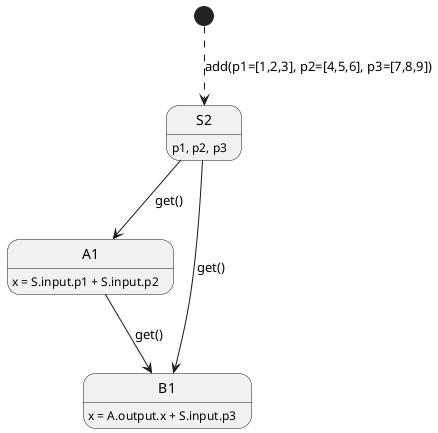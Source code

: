 @startuml
[*] -[dashed]-> S2 : add(p1=[1,2,3], p2=[4,5,6], p3=[7,8,9])

S2 --> A1 : get()
S2 --> B1 : get()

A1 --> B1 : get()

S2 : p1, p2, p3
A1 : x = S.input.p1 + S.input.p2
B1 : x = A.output.x + S.input.p3

@enduml